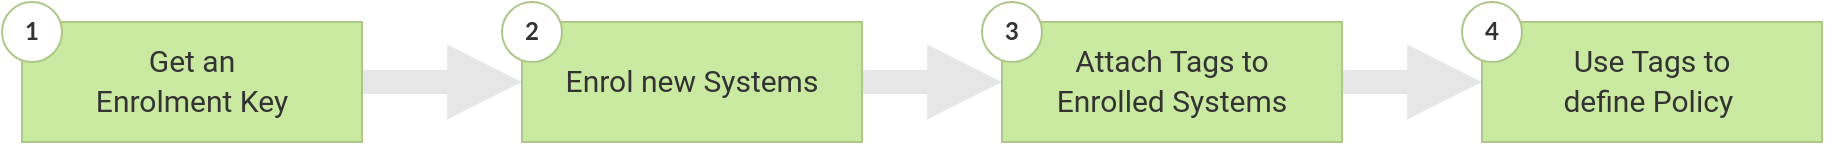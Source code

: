 <mxfile version="13.7.3" type="device"><diagram id="5YN4D-feXdSP7NOHQUGx" name="Page-1"><mxGraphModel dx="1278" dy="769" grid="1" gridSize="10" guides="1" tooltips="1" connect="1" arrows="1" fold="1" page="0" pageScale="1" pageWidth="850" pageHeight="1100" background="#ffffff" math="0" shadow="0"><root><mxCell id="0"/><mxCell id="1" parent="0"/><mxCell id="qa7vSSkGCocwlHkJc2Za-5" value="" style="endArrow=block;html=1;strokeWidth=12;strokeColor=#E6E6E6;endFill=1;exitX=1;exitY=0.5;exitDx=0;exitDy=0;entryX=0;entryY=0.5;entryDx=0;entryDy=0;fontColor=#333333;" edge="1" parent="1" source="qa7vSSkGCocwlHkJc2Za-1" target="qa7vSSkGCocwlHkJc2Za-2"><mxGeometry width="50" height="50" relative="1" as="geometry"><mxPoint x="619.5" y="401" as="sourcePoint"/><mxPoint x="410" y="310" as="targetPoint"/></mxGeometry></mxCell><mxCell id="qa7vSSkGCocwlHkJc2Za-8" value="" style="endArrow=block;html=1;strokeWidth=12;strokeColor=#E6E6E6;endFill=1;exitX=1;exitY=0.5;exitDx=0;exitDy=0;entryX=0;entryY=0.5;entryDx=0;entryDy=0;fontColor=#333333;" edge="1" parent="1" source="qa7vSSkGCocwlHkJc2Za-2" target="qa7vSSkGCocwlHkJc2Za-3"><mxGeometry width="50" height="50" relative="1" as="geometry"><mxPoint x="330" y="320" as="sourcePoint"/><mxPoint x="410" y="320" as="targetPoint"/></mxGeometry></mxCell><mxCell id="qa7vSSkGCocwlHkJc2Za-9" value="" style="endArrow=block;html=1;strokeWidth=12;strokeColor=#E6E6E6;endFill=1;exitX=1;exitY=0.5;exitDx=0;exitDy=0;entryX=0;entryY=0.5;entryDx=0;entryDy=0;fontColor=#333333;" edge="1" parent="1" source="qa7vSSkGCocwlHkJc2Za-3" target="qa7vSSkGCocwlHkJc2Za-4"><mxGeometry width="50" height="50" relative="1" as="geometry"><mxPoint x="580" y="320" as="sourcePoint"/><mxPoint x="650" y="320" as="targetPoint"/></mxGeometry></mxCell><mxCell id="qa7vSSkGCocwlHkJc2Za-3" value="&lt;p style=&quot;line-height: 130% ; font-size: 15px&quot;&gt;&lt;span style=&quot;font-size: 15px&quot;&gt;Attach Tags to&lt;br&gt;&lt;/span&gt;&lt;span&gt;Enrolled Systems&lt;/span&gt;&lt;/p&gt;" style="rounded=0;whiteSpace=wrap;html=1;fontSize=15;fontFamily=Roboto;strokeColor=#ADC789;fillColor=#CBEAA1;fontStyle=0;fontColor=#333333;" vertex="1" parent="1"><mxGeometry x="640" y="280" width="170" height="60" as="geometry"/></mxCell><mxCell id="qa7vSSkGCocwlHkJc2Za-4" value="&lt;p style=&quot;line-height: 130% ; font-size: 15px&quot;&gt;&lt;span style=&quot;font-size: 15px&quot;&gt;Use Tags to &lt;br style=&quot;font-size: 15px&quot;&gt;define Policy&amp;nbsp;&lt;/span&gt;&lt;br style=&quot;font-size: 15px&quot;&gt;&lt;/p&gt;" style="rounded=0;whiteSpace=wrap;html=1;fontSize=15;fontFamily=Roboto;strokeColor=#ADC789;fillColor=#CBEAA1;fontStyle=0;fontColor=#333333;" vertex="1" parent="1"><mxGeometry x="880" y="280" width="170" height="60" as="geometry"/></mxCell><mxCell id="qa7vSSkGCocwlHkJc2Za-1" value="&lt;span style=&quot;line-height: 130% ; font-size: 15px&quot;&gt;Get an&lt;br style=&quot;font-size: 15px&quot;&gt;Enrolment Key&lt;/span&gt;" style="rounded=0;whiteSpace=wrap;html=1;fontSize=15;fontFamily=Roboto;strokeColor=#ADC789;fillColor=#CBEAA1;fontStyle=0;fontColor=#333333;" vertex="1" parent="1"><mxGeometry x="150" y="280" width="170" height="60" as="geometry"/></mxCell><mxCell id="qa7vSSkGCocwlHkJc2Za-2" value="&lt;span style=&quot;line-height: 130% ; font-size: 15px&quot;&gt;Enrol new Systems&lt;/span&gt;" style="rounded=0;whiteSpace=wrap;html=1;fontSize=15;fontFamily=Roboto;fillColor=#CBEAA1;strokeColor=#ADC789;fontStyle=0;fontColor=#333333;" vertex="1" parent="1"><mxGeometry x="400" y="280" width="170" height="60" as="geometry"/></mxCell><mxCell id="qa7vSSkGCocwlHkJc2Za-10" value="1" style="ellipse;whiteSpace=wrap;html=1;aspect=fixed;strokeColor=#ADC789;fontFamily=Lato;fontSize=12;fontStyle=1;fontColor=#333333;" vertex="1" parent="1"><mxGeometry x="140" y="270" width="30" height="30" as="geometry"/></mxCell><mxCell id="qa7vSSkGCocwlHkJc2Za-11" value="2" style="ellipse;whiteSpace=wrap;html=1;aspect=fixed;strokeColor=#ADC789;fontFamily=Lato;fontSize=12;fontStyle=1;fontColor=#333333;" vertex="1" parent="1"><mxGeometry x="390" y="270" width="30" height="30" as="geometry"/></mxCell><mxCell id="qa7vSSkGCocwlHkJc2Za-12" value="3" style="ellipse;whiteSpace=wrap;html=1;aspect=fixed;strokeColor=#ADC789;fontFamily=Lato;fontSize=12;fontStyle=1;fontColor=#333333;" vertex="1" parent="1"><mxGeometry x="630" y="270" width="30" height="30" as="geometry"/></mxCell><mxCell id="qa7vSSkGCocwlHkJc2Za-13" value="4" style="ellipse;whiteSpace=wrap;html=1;aspect=fixed;strokeColor=#ADC789;fontFamily=Lato;fontSize=12;fontStyle=1;fontColor=#333333;" vertex="1" parent="1"><mxGeometry x="870" y="270" width="30" height="30" as="geometry"/></mxCell></root></mxGraphModel></diagram></mxfile>